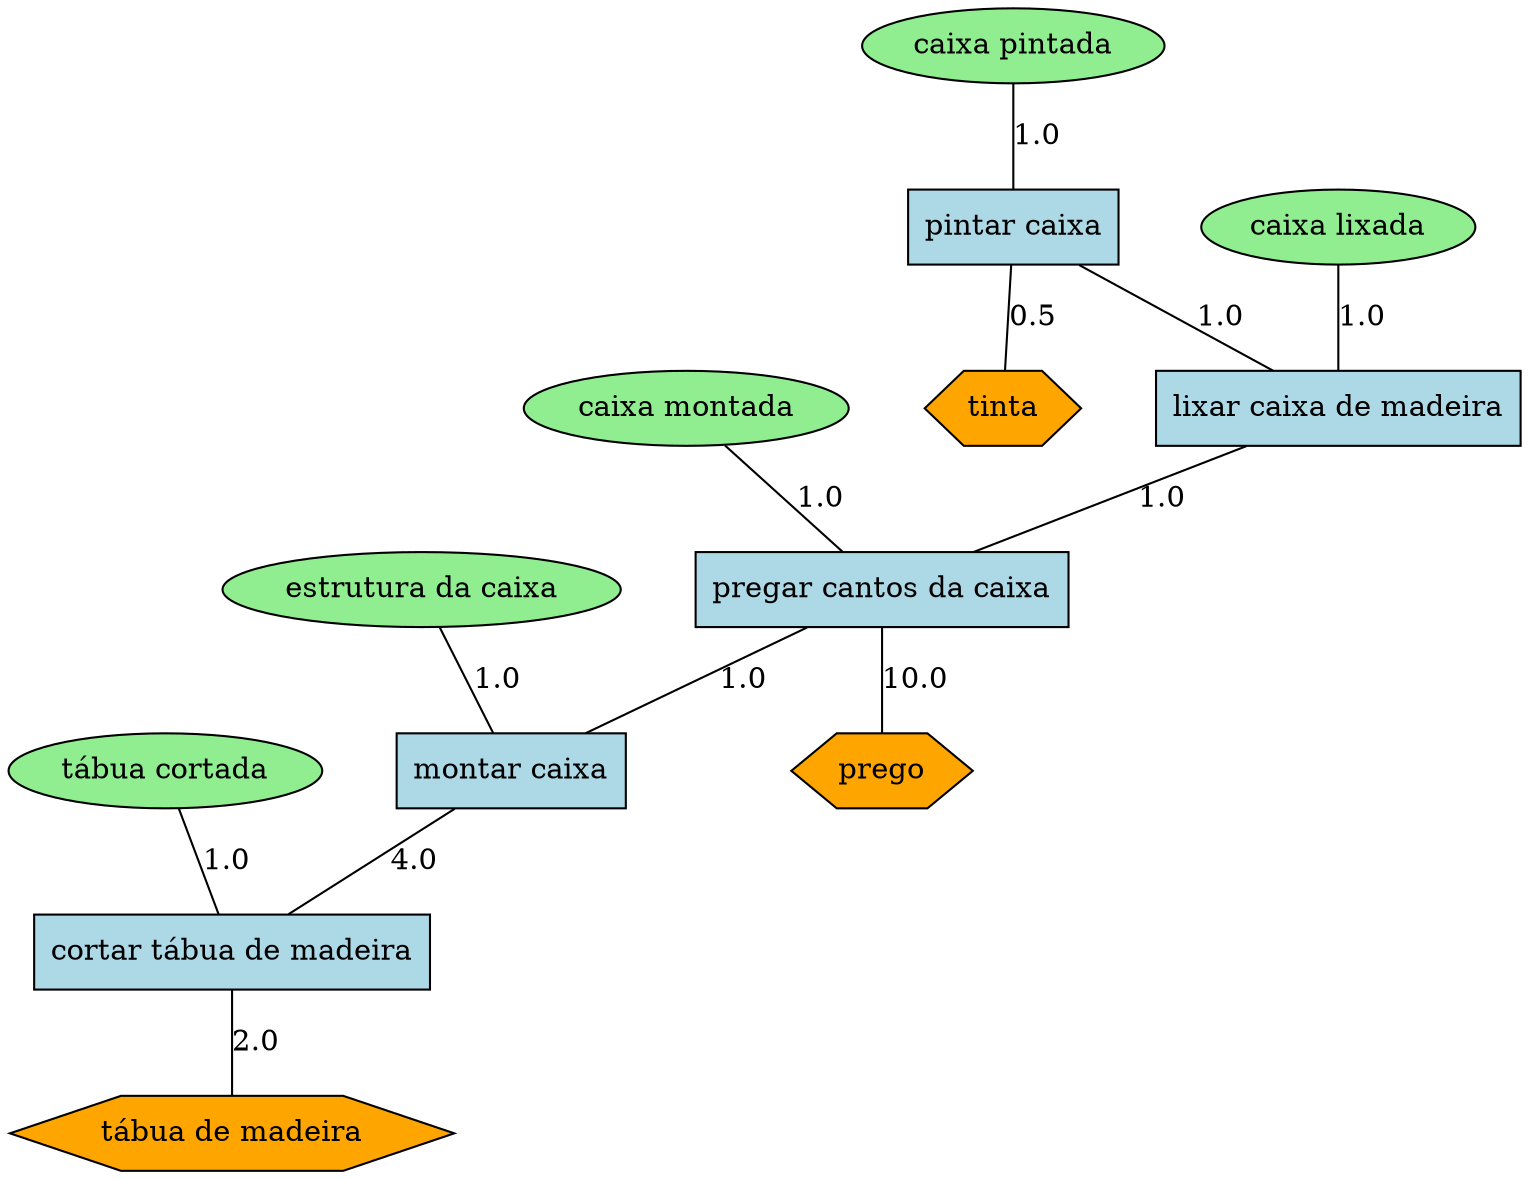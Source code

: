 graph G {
  splines=false;
  nodesep=0.5;
  ranksep=0.5;
  "2001" [shape=hexagon style=filled fillcolor=orange label="tábua de madeira"];
  "2002" [shape=ellipse style=filled fillcolor=lightgreen label="tábua cortada"];
  "2002" -- "1" [label="1.0"];
  "1" [shape=rect style=filled fillcolor=lightblue label="cortar tábua de madeira"];
  "1" -- "2001" [label="2.0"];
  "2001" [shape=hexagon style=filled fillcolor=orange label="tábua de madeira"];
  "2003" [shape=ellipse style=filled fillcolor=lightgreen label="estrutura da caixa"];
  "2003" -- "2" [label="1.0"];
  "2" [shape=rect style=filled fillcolor=lightblue label="montar caixa"];
  "2" -- "1" [label="4.0"];
  "1" [shape=rect style=filled fillcolor=lightblue label="cortar tábua de madeira"];
  "2001" [shape=hexagon style=filled fillcolor=orange label="tábua de madeira"];
  "2004" [shape=hexagon style=filled fillcolor=orange label="prego"];
  "2005" [shape=ellipse style=filled fillcolor=lightgreen label="caixa montada"];
  "2005" -- "3" [label="1.0"];
  "3" [shape=rect style=filled fillcolor=lightblue label="pregar cantos da caixa"];
  "3" -- "2004" [label="10.0"];
  "2004" [shape=hexagon style=filled fillcolor=orange label="prego"];
  "3" -- "2" [label="1.0"];
  "2" [shape=rect style=filled fillcolor=lightblue label="montar caixa"];
  "1" [shape=rect style=filled fillcolor=lightblue label="cortar tábua de madeira"];
  "2001" [shape=hexagon style=filled fillcolor=orange label="tábua de madeira"];
  "2006" [shape=ellipse style=filled fillcolor=lightgreen label="caixa pintada"];
  "2006" -- "5" [label="1.0"];
  "5" [shape=rect style=filled fillcolor=lightblue label="pintar caixa"];
  "5" -- "2008" [label="0.5"];
  "2008" [shape=hexagon style=filled fillcolor=orange label="tinta"];
  "5" -- "4" [label="1.0"];
  "4" [shape=rect style=filled fillcolor=lightblue label="lixar caixa de madeira"];
  "4" -- "3" [label="1.0"];
  "3" [shape=rect style=filled fillcolor=lightblue label="pregar cantos da caixa"];
  "2004" [shape=hexagon style=filled fillcolor=orange label="prego"];
  "2" [shape=rect style=filled fillcolor=lightblue label="montar caixa"];
  "1" [shape=rect style=filled fillcolor=lightblue label="cortar tábua de madeira"];
  "2001" [shape=hexagon style=filled fillcolor=orange label="tábua de madeira"];
  "2007" [shape=ellipse style=filled fillcolor=lightgreen label="caixa lixada"];
  "2007" -- "4" [label="1.0"];
  "4" [shape=rect style=filled fillcolor=lightblue label="lixar caixa de madeira"];
  "3" [shape=rect style=filled fillcolor=lightblue label="pregar cantos da caixa"];
  "2004" [shape=hexagon style=filled fillcolor=orange label="prego"];
  "2" [shape=rect style=filled fillcolor=lightblue label="montar caixa"];
  "1" [shape=rect style=filled fillcolor=lightblue label="cortar tábua de madeira"];
  "2001" [shape=hexagon style=filled fillcolor=orange label="tábua de madeira"];
  "2008" [shape=hexagon style=filled fillcolor=orange label="tinta"];
}
